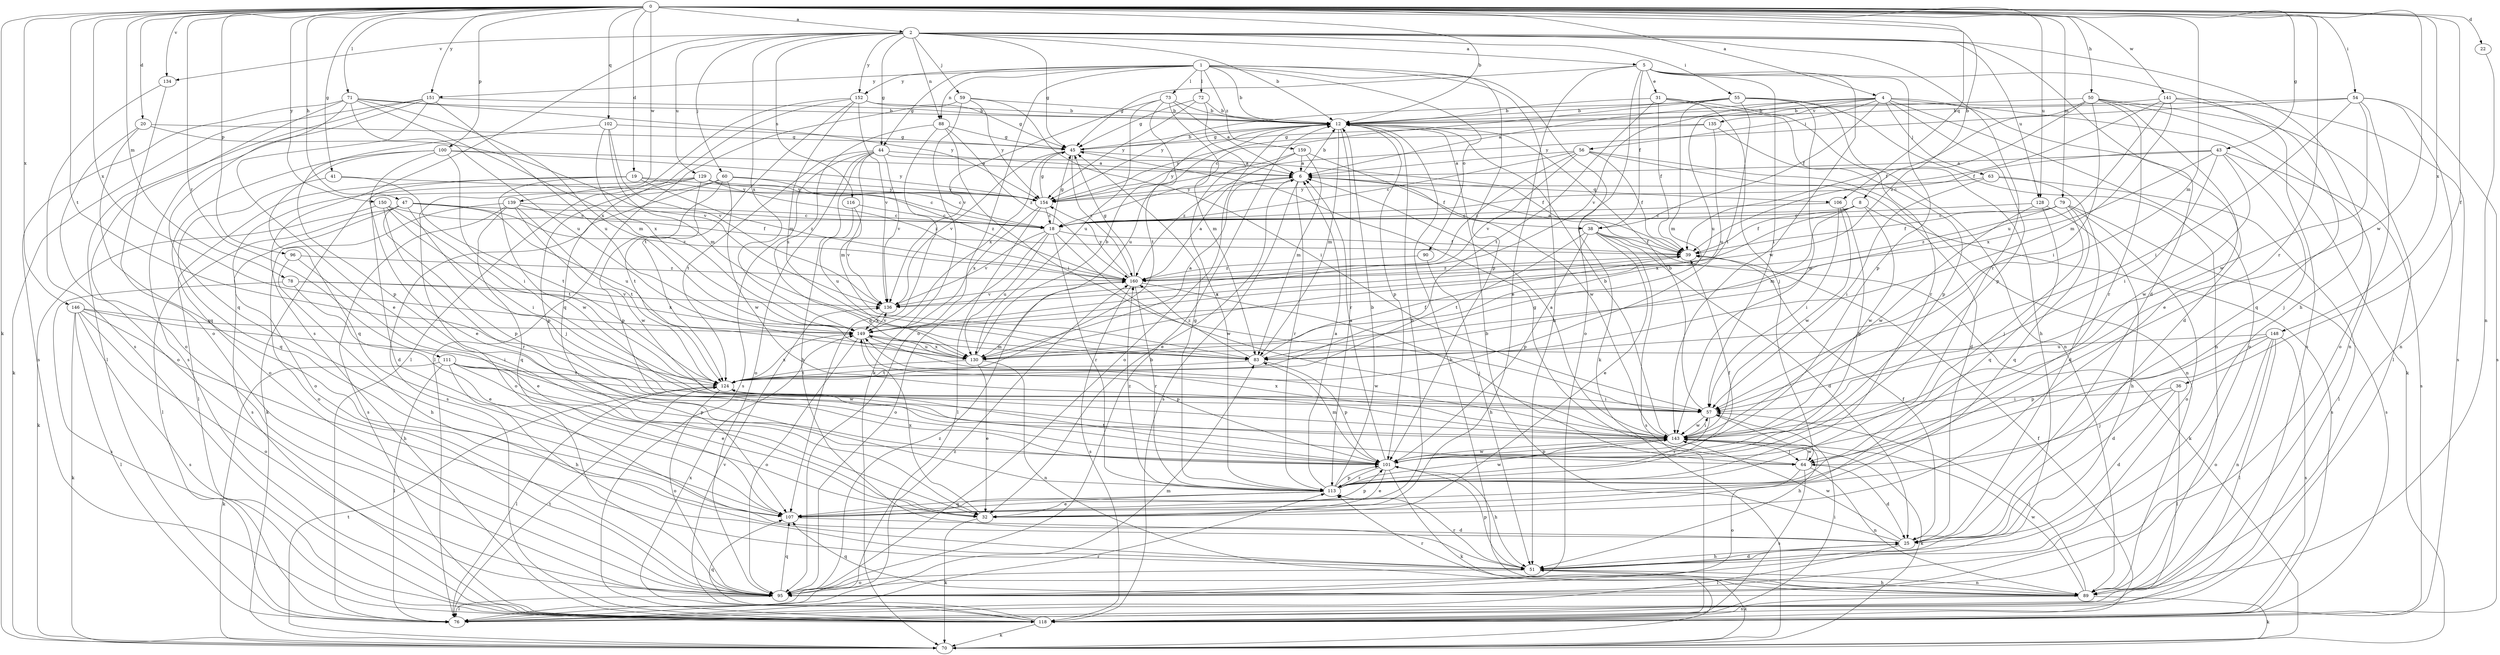 strict digraph  {
0;
1;
2;
4;
5;
6;
8;
12;
18;
19;
20;
22;
25;
31;
32;
36;
38;
39;
41;
43;
44;
45;
47;
50;
51;
54;
55;
56;
57;
59;
60;
63;
64;
70;
71;
72;
73;
76;
78;
79;
83;
88;
89;
90;
95;
96;
100;
101;
102;
106;
107;
111;
113;
116;
118;
124;
128;
129;
130;
134;
135;
136;
139;
141;
143;
146;
148;
149;
150;
151;
152;
154;
159;
160;
0 -> 2  [label=a];
0 -> 4  [label=a];
0 -> 8  [label=b];
0 -> 12  [label=b];
0 -> 19  [label=d];
0 -> 20  [label=d];
0 -> 22  [label=d];
0 -> 36  [label=f];
0 -> 41  [label=g];
0 -> 43  [label=g];
0 -> 47  [label=h];
0 -> 50  [label=h];
0 -> 54  [label=i];
0 -> 70  [label=k];
0 -> 71  [label=l];
0 -> 78  [label=m];
0 -> 79  [label=m];
0 -> 83  [label=m];
0 -> 96  [label=p];
0 -> 100  [label=p];
0 -> 102  [label=q];
0 -> 106  [label=q];
0 -> 111  [label=r];
0 -> 113  [label=r];
0 -> 124  [label=t];
0 -> 128  [label=u];
0 -> 134  [label=v];
0 -> 139  [label=w];
0 -> 141  [label=w];
0 -> 143  [label=w];
0 -> 146  [label=x];
0 -> 148  [label=x];
0 -> 149  [label=x];
0 -> 150  [label=y];
0 -> 151  [label=y];
1 -> 12  [label=b];
1 -> 44  [label=g];
1 -> 51  [label=h];
1 -> 70  [label=k];
1 -> 72  [label=l];
1 -> 73  [label=l];
1 -> 88  [label=n];
1 -> 90  [label=o];
1 -> 95  [label=o];
1 -> 101  [label=p];
1 -> 151  [label=y];
1 -> 152  [label=y];
1 -> 159  [label=z];
2 -> 5  [label=a];
2 -> 12  [label=b];
2 -> 25  [label=d];
2 -> 44  [label=g];
2 -> 45  [label=g];
2 -> 51  [label=h];
2 -> 55  [label=i];
2 -> 59  [label=j];
2 -> 60  [label=j];
2 -> 88  [label=n];
2 -> 113  [label=r];
2 -> 116  [label=s];
2 -> 118  [label=s];
2 -> 128  [label=u];
2 -> 129  [label=u];
2 -> 134  [label=v];
2 -> 149  [label=x];
2 -> 152  [label=y];
4 -> 6  [label=a];
4 -> 25  [label=d];
4 -> 38  [label=f];
4 -> 56  [label=i];
4 -> 63  [label=j];
4 -> 70  [label=k];
4 -> 95  [label=o];
4 -> 101  [label=p];
4 -> 130  [label=u];
4 -> 135  [label=v];
4 -> 136  [label=v];
5 -> 31  [label=e];
5 -> 32  [label=e];
5 -> 38  [label=f];
5 -> 45  [label=g];
5 -> 57  [label=i];
5 -> 95  [label=o];
5 -> 101  [label=p];
5 -> 118  [label=s];
5 -> 143  [label=w];
6 -> 12  [label=b];
6 -> 32  [label=e];
6 -> 38  [label=f];
6 -> 106  [label=q];
6 -> 113  [label=r];
6 -> 118  [label=s];
6 -> 154  [label=y];
8 -> 18  [label=c];
8 -> 39  [label=f];
8 -> 83  [label=m];
8 -> 118  [label=s];
8 -> 143  [label=w];
8 -> 149  [label=x];
12 -> 45  [label=g];
12 -> 83  [label=m];
12 -> 95  [label=o];
12 -> 101  [label=p];
12 -> 113  [label=r];
12 -> 130  [label=u];
18 -> 39  [label=f];
18 -> 45  [label=g];
18 -> 95  [label=o];
18 -> 113  [label=r];
18 -> 130  [label=u];
18 -> 136  [label=v];
18 -> 143  [label=w];
19 -> 18  [label=c];
19 -> 25  [label=d];
19 -> 76  [label=l];
19 -> 143  [label=w];
19 -> 154  [label=y];
19 -> 160  [label=z];
20 -> 45  [label=g];
20 -> 95  [label=o];
20 -> 107  [label=q];
20 -> 136  [label=v];
22 -> 89  [label=n];
25 -> 12  [label=b];
25 -> 39  [label=f];
25 -> 51  [label=h];
25 -> 76  [label=l];
25 -> 143  [label=w];
31 -> 12  [label=b];
31 -> 39  [label=f];
31 -> 64  [label=j];
31 -> 89  [label=n];
31 -> 113  [label=r];
31 -> 124  [label=t];
32 -> 70  [label=k];
32 -> 149  [label=x];
36 -> 25  [label=d];
36 -> 57  [label=i];
36 -> 64  [label=j];
36 -> 76  [label=l];
38 -> 25  [label=d];
38 -> 32  [label=e];
38 -> 39  [label=f];
38 -> 70  [label=k];
38 -> 101  [label=p];
38 -> 118  [label=s];
38 -> 124  [label=t];
39 -> 6  [label=a];
39 -> 149  [label=x];
39 -> 160  [label=z];
41 -> 107  [label=q];
41 -> 124  [label=t];
41 -> 154  [label=y];
43 -> 6  [label=a];
43 -> 18  [label=c];
43 -> 57  [label=i];
43 -> 64  [label=j];
43 -> 118  [label=s];
43 -> 143  [label=w];
43 -> 149  [label=x];
44 -> 6  [label=a];
44 -> 39  [label=f];
44 -> 51  [label=h];
44 -> 83  [label=m];
44 -> 95  [label=o];
44 -> 118  [label=s];
44 -> 124  [label=t];
44 -> 136  [label=v];
45 -> 6  [label=a];
45 -> 12  [label=b];
45 -> 136  [label=v];
45 -> 149  [label=x];
45 -> 160  [label=z];
47 -> 18  [label=c];
47 -> 64  [label=j];
47 -> 76  [label=l];
47 -> 101  [label=p];
47 -> 118  [label=s];
47 -> 130  [label=u];
47 -> 160  [label=z];
50 -> 12  [label=b];
50 -> 32  [label=e];
50 -> 39  [label=f];
50 -> 57  [label=i];
50 -> 76  [label=l];
50 -> 89  [label=n];
50 -> 113  [label=r];
50 -> 160  [label=z];
51 -> 25  [label=d];
51 -> 70  [label=k];
51 -> 89  [label=n];
51 -> 95  [label=o];
51 -> 101  [label=p];
51 -> 113  [label=r];
54 -> 12  [label=b];
54 -> 57  [label=i];
54 -> 89  [label=n];
54 -> 95  [label=o];
54 -> 118  [label=s];
54 -> 143  [label=w];
54 -> 154  [label=y];
55 -> 12  [label=b];
55 -> 18  [label=c];
55 -> 51  [label=h];
55 -> 83  [label=m];
55 -> 89  [label=n];
55 -> 124  [label=t];
55 -> 143  [label=w];
55 -> 154  [label=y];
56 -> 6  [label=a];
56 -> 18  [label=c];
56 -> 25  [label=d];
56 -> 39  [label=f];
56 -> 89  [label=n];
56 -> 136  [label=v];
56 -> 160  [label=z];
57 -> 12  [label=b];
57 -> 51  [label=h];
57 -> 113  [label=r];
57 -> 143  [label=w];
59 -> 12  [label=b];
59 -> 57  [label=i];
59 -> 70  [label=k];
59 -> 76  [label=l];
59 -> 154  [label=y];
60 -> 95  [label=o];
60 -> 101  [label=p];
60 -> 118  [label=s];
60 -> 143  [label=w];
60 -> 154  [label=y];
60 -> 160  [label=z];
63 -> 25  [label=d];
63 -> 57  [label=i];
63 -> 76  [label=l];
63 -> 154  [label=y];
64 -> 25  [label=d];
64 -> 45  [label=g];
64 -> 89  [label=n];
64 -> 95  [label=o];
64 -> 118  [label=s];
64 -> 143  [label=w];
70 -> 124  [label=t];
71 -> 12  [label=b];
71 -> 83  [label=m];
71 -> 95  [label=o];
71 -> 107  [label=q];
71 -> 118  [label=s];
71 -> 130  [label=u];
71 -> 149  [label=x];
71 -> 154  [label=y];
72 -> 12  [label=b];
72 -> 45  [label=g];
72 -> 113  [label=r];
72 -> 154  [label=y];
73 -> 6  [label=a];
73 -> 12  [label=b];
73 -> 83  [label=m];
73 -> 124  [label=t];
73 -> 130  [label=u];
73 -> 136  [label=v];
76 -> 83  [label=m];
76 -> 113  [label=r];
76 -> 124  [label=t];
76 -> 160  [label=z];
78 -> 32  [label=e];
78 -> 118  [label=s];
78 -> 136  [label=v];
78 -> 149  [label=x];
79 -> 18  [label=c];
79 -> 39  [label=f];
79 -> 64  [label=j];
79 -> 95  [label=o];
79 -> 107  [label=q];
79 -> 118  [label=s];
79 -> 160  [label=z];
83 -> 39  [label=f];
83 -> 101  [label=p];
83 -> 124  [label=t];
83 -> 160  [label=z];
88 -> 45  [label=g];
88 -> 57  [label=i];
88 -> 107  [label=q];
88 -> 130  [label=u];
88 -> 160  [label=z];
89 -> 12  [label=b];
89 -> 51  [label=h];
89 -> 57  [label=i];
89 -> 70  [label=k];
89 -> 107  [label=q];
89 -> 113  [label=r];
89 -> 118  [label=s];
89 -> 143  [label=w];
90 -> 51  [label=h];
90 -> 160  [label=z];
95 -> 12  [label=b];
95 -> 76  [label=l];
95 -> 107  [label=q];
95 -> 160  [label=z];
96 -> 32  [label=e];
96 -> 51  [label=h];
96 -> 160  [label=z];
100 -> 6  [label=a];
100 -> 32  [label=e];
100 -> 57  [label=i];
100 -> 95  [label=o];
100 -> 107  [label=q];
100 -> 154  [label=y];
101 -> 6  [label=a];
101 -> 32  [label=e];
101 -> 51  [label=h];
101 -> 70  [label=k];
101 -> 83  [label=m];
101 -> 113  [label=r];
101 -> 124  [label=t];
101 -> 143  [label=w];
102 -> 45  [label=g];
102 -> 83  [label=m];
102 -> 101  [label=p];
102 -> 136  [label=v];
102 -> 149  [label=x];
106 -> 18  [label=c];
106 -> 57  [label=i];
106 -> 101  [label=p];
106 -> 143  [label=w];
107 -> 12  [label=b];
107 -> 25  [label=d];
107 -> 101  [label=p];
111 -> 32  [label=e];
111 -> 51  [label=h];
111 -> 70  [label=k];
111 -> 76  [label=l];
111 -> 101  [label=p];
111 -> 124  [label=t];
111 -> 143  [label=w];
113 -> 6  [label=a];
113 -> 12  [label=b];
113 -> 32  [label=e];
113 -> 39  [label=f];
113 -> 45  [label=g];
113 -> 101  [label=p];
113 -> 107  [label=q];
113 -> 143  [label=w];
113 -> 160  [label=z];
116 -> 18  [label=c];
116 -> 130  [label=u];
116 -> 136  [label=v];
118 -> 39  [label=f];
118 -> 57  [label=i];
118 -> 70  [label=k];
118 -> 107  [label=q];
118 -> 136  [label=v];
118 -> 149  [label=x];
124 -> 57  [label=i];
124 -> 76  [label=l];
124 -> 95  [label=o];
124 -> 149  [label=x];
128 -> 18  [label=c];
128 -> 51  [label=h];
128 -> 107  [label=q];
128 -> 143  [label=w];
129 -> 18  [label=c];
129 -> 70  [label=k];
129 -> 95  [label=o];
129 -> 101  [label=p];
129 -> 124  [label=t];
129 -> 154  [label=y];
129 -> 160  [label=z];
130 -> 6  [label=a];
130 -> 12  [label=b];
130 -> 32  [label=e];
130 -> 89  [label=n];
130 -> 124  [label=t];
130 -> 149  [label=x];
134 -> 95  [label=o];
134 -> 118  [label=s];
135 -> 45  [label=g];
135 -> 101  [label=p];
135 -> 130  [label=u];
135 -> 154  [label=y];
136 -> 149  [label=x];
139 -> 18  [label=c];
139 -> 39  [label=f];
139 -> 95  [label=o];
139 -> 107  [label=q];
139 -> 118  [label=s];
139 -> 124  [label=t];
139 -> 143  [label=w];
141 -> 12  [label=b];
141 -> 39  [label=f];
141 -> 83  [label=m];
141 -> 107  [label=q];
141 -> 118  [label=s];
141 -> 130  [label=u];
143 -> 6  [label=a];
143 -> 12  [label=b];
143 -> 57  [label=i];
143 -> 64  [label=j];
143 -> 70  [label=k];
143 -> 101  [label=p];
143 -> 149  [label=x];
146 -> 51  [label=h];
146 -> 57  [label=i];
146 -> 70  [label=k];
146 -> 76  [label=l];
146 -> 95  [label=o];
146 -> 118  [label=s];
146 -> 149  [label=x];
148 -> 25  [label=d];
148 -> 76  [label=l];
148 -> 89  [label=n];
148 -> 95  [label=o];
148 -> 101  [label=p];
148 -> 118  [label=s];
148 -> 130  [label=u];
149 -> 83  [label=m];
149 -> 95  [label=o];
149 -> 101  [label=p];
149 -> 130  [label=u];
149 -> 136  [label=v];
149 -> 143  [label=w];
150 -> 18  [label=c];
150 -> 57  [label=i];
150 -> 70  [label=k];
150 -> 113  [label=r];
150 -> 124  [label=t];
151 -> 12  [label=b];
151 -> 32  [label=e];
151 -> 70  [label=k];
151 -> 76  [label=l];
151 -> 118  [label=s];
151 -> 130  [label=u];
152 -> 12  [label=b];
152 -> 45  [label=g];
152 -> 76  [label=l];
152 -> 83  [label=m];
152 -> 107  [label=q];
152 -> 124  [label=t];
152 -> 136  [label=v];
154 -> 18  [label=c];
154 -> 45  [label=g];
154 -> 76  [label=l];
154 -> 149  [label=x];
159 -> 6  [label=a];
159 -> 83  [label=m];
159 -> 143  [label=w];
159 -> 154  [label=y];
159 -> 160  [label=z];
160 -> 6  [label=a];
160 -> 45  [label=g];
160 -> 64  [label=j];
160 -> 113  [label=r];
160 -> 118  [label=s];
160 -> 136  [label=v];
160 -> 154  [label=y];
}
